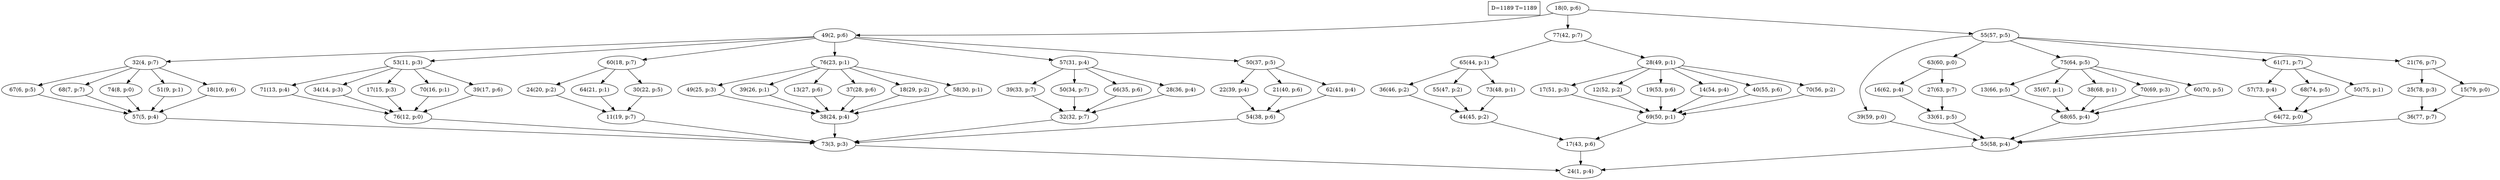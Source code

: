 digraph Task {
i [shape=box, label="D=1189 T=1189"]; 
0 [label="18(0, p:6)"];
1 [label="24(1, p:4)"];
2 [label="49(2, p:6)"];
3 [label="73(3, p:3)"];
4 [label="32(4, p:7)"];
5 [label="57(5, p:4)"];
6 [label="67(6, p:5)"];
7 [label="68(7, p:7)"];
8 [label="74(8, p:0)"];
9 [label="51(9, p:1)"];
10 [label="18(10, p:6)"];
11 [label="53(11, p:3)"];
12 [label="76(12, p:0)"];
13 [label="71(13, p:4)"];
14 [label="34(14, p:3)"];
15 [label="17(15, p:3)"];
16 [label="70(16, p:1)"];
17 [label="39(17, p:6)"];
18 [label="60(18, p:7)"];
19 [label="11(19, p:7)"];
20 [label="24(20, p:2)"];
21 [label="64(21, p:1)"];
22 [label="30(22, p:5)"];
23 [label="76(23, p:1)"];
24 [label="38(24, p:4)"];
25 [label="49(25, p:3)"];
26 [label="39(26, p:1)"];
27 [label="13(27, p:6)"];
28 [label="37(28, p:6)"];
29 [label="18(29, p:2)"];
30 [label="58(30, p:1)"];
31 [label="57(31, p:4)"];
32 [label="32(32, p:7)"];
33 [label="39(33, p:7)"];
34 [label="50(34, p:7)"];
35 [label="66(35, p:6)"];
36 [label="28(36, p:4)"];
37 [label="50(37, p:5)"];
38 [label="54(38, p:6)"];
39 [label="22(39, p:4)"];
40 [label="21(40, p:6)"];
41 [label="62(41, p:4)"];
42 [label="77(42, p:7)"];
43 [label="17(43, p:6)"];
44 [label="65(44, p:1)"];
45 [label="44(45, p:2)"];
46 [label="36(46, p:2)"];
47 [label="55(47, p:2)"];
48 [label="73(48, p:1)"];
49 [label="28(49, p:1)"];
50 [label="69(50, p:1)"];
51 [label="17(51, p:3)"];
52 [label="12(52, p:2)"];
53 [label="19(53, p:6)"];
54 [label="14(54, p:4)"];
55 [label="40(55, p:6)"];
56 [label="70(56, p:2)"];
57 [label="55(57, p:5)"];
58 [label="55(58, p:4)"];
59 [label="39(59, p:0)"];
60 [label="63(60, p:0)"];
61 [label="33(61, p:5)"];
62 [label="16(62, p:4)"];
63 [label="27(63, p:7)"];
64 [label="75(64, p:5)"];
65 [label="68(65, p:4)"];
66 [label="13(66, p:5)"];
67 [label="35(67, p:1)"];
68 [label="38(68, p:1)"];
69 [label="70(69, p:3)"];
70 [label="60(70, p:5)"];
71 [label="61(71, p:7)"];
72 [label="64(72, p:0)"];
73 [label="57(73, p:4)"];
74 [label="68(74, p:5)"];
75 [label="50(75, p:1)"];
76 [label="21(76, p:7)"];
77 [label="36(77, p:7)"];
78 [label="25(78, p:3)"];
79 [label="15(79, p:0)"];
0 -> 2;
0 -> 42;
0 -> 57;
2 -> 4;
2 -> 11;
2 -> 18;
2 -> 23;
2 -> 31;
2 -> 37;
3 -> 1;
4 -> 6;
4 -> 7;
4 -> 8;
4 -> 9;
4 -> 10;
5 -> 3;
6 -> 5;
7 -> 5;
8 -> 5;
9 -> 5;
10 -> 5;
11 -> 13;
11 -> 14;
11 -> 15;
11 -> 16;
11 -> 17;
12 -> 3;
13 -> 12;
14 -> 12;
15 -> 12;
16 -> 12;
17 -> 12;
18 -> 20;
18 -> 21;
18 -> 22;
19 -> 3;
20 -> 19;
21 -> 19;
22 -> 19;
23 -> 25;
23 -> 26;
23 -> 27;
23 -> 28;
23 -> 29;
23 -> 30;
24 -> 3;
25 -> 24;
26 -> 24;
27 -> 24;
28 -> 24;
29 -> 24;
30 -> 24;
31 -> 33;
31 -> 34;
31 -> 35;
31 -> 36;
32 -> 3;
33 -> 32;
34 -> 32;
35 -> 32;
36 -> 32;
37 -> 39;
37 -> 40;
37 -> 41;
38 -> 3;
39 -> 38;
40 -> 38;
41 -> 38;
42 -> 44;
42 -> 49;
43 -> 1;
44 -> 46;
44 -> 47;
44 -> 48;
45 -> 43;
46 -> 45;
47 -> 45;
48 -> 45;
49 -> 51;
49 -> 52;
49 -> 53;
49 -> 54;
49 -> 55;
49 -> 56;
50 -> 43;
51 -> 50;
52 -> 50;
53 -> 50;
54 -> 50;
55 -> 50;
56 -> 50;
57 -> 59;
57 -> 60;
57 -> 64;
57 -> 71;
57 -> 76;
58 -> 1;
59 -> 58;
60 -> 62;
60 -> 63;
61 -> 58;
62 -> 61;
63 -> 61;
64 -> 66;
64 -> 67;
64 -> 68;
64 -> 69;
64 -> 70;
65 -> 58;
66 -> 65;
67 -> 65;
68 -> 65;
69 -> 65;
70 -> 65;
71 -> 73;
71 -> 74;
71 -> 75;
72 -> 58;
73 -> 72;
74 -> 72;
75 -> 72;
76 -> 78;
76 -> 79;
77 -> 58;
78 -> 77;
79 -> 77;
}